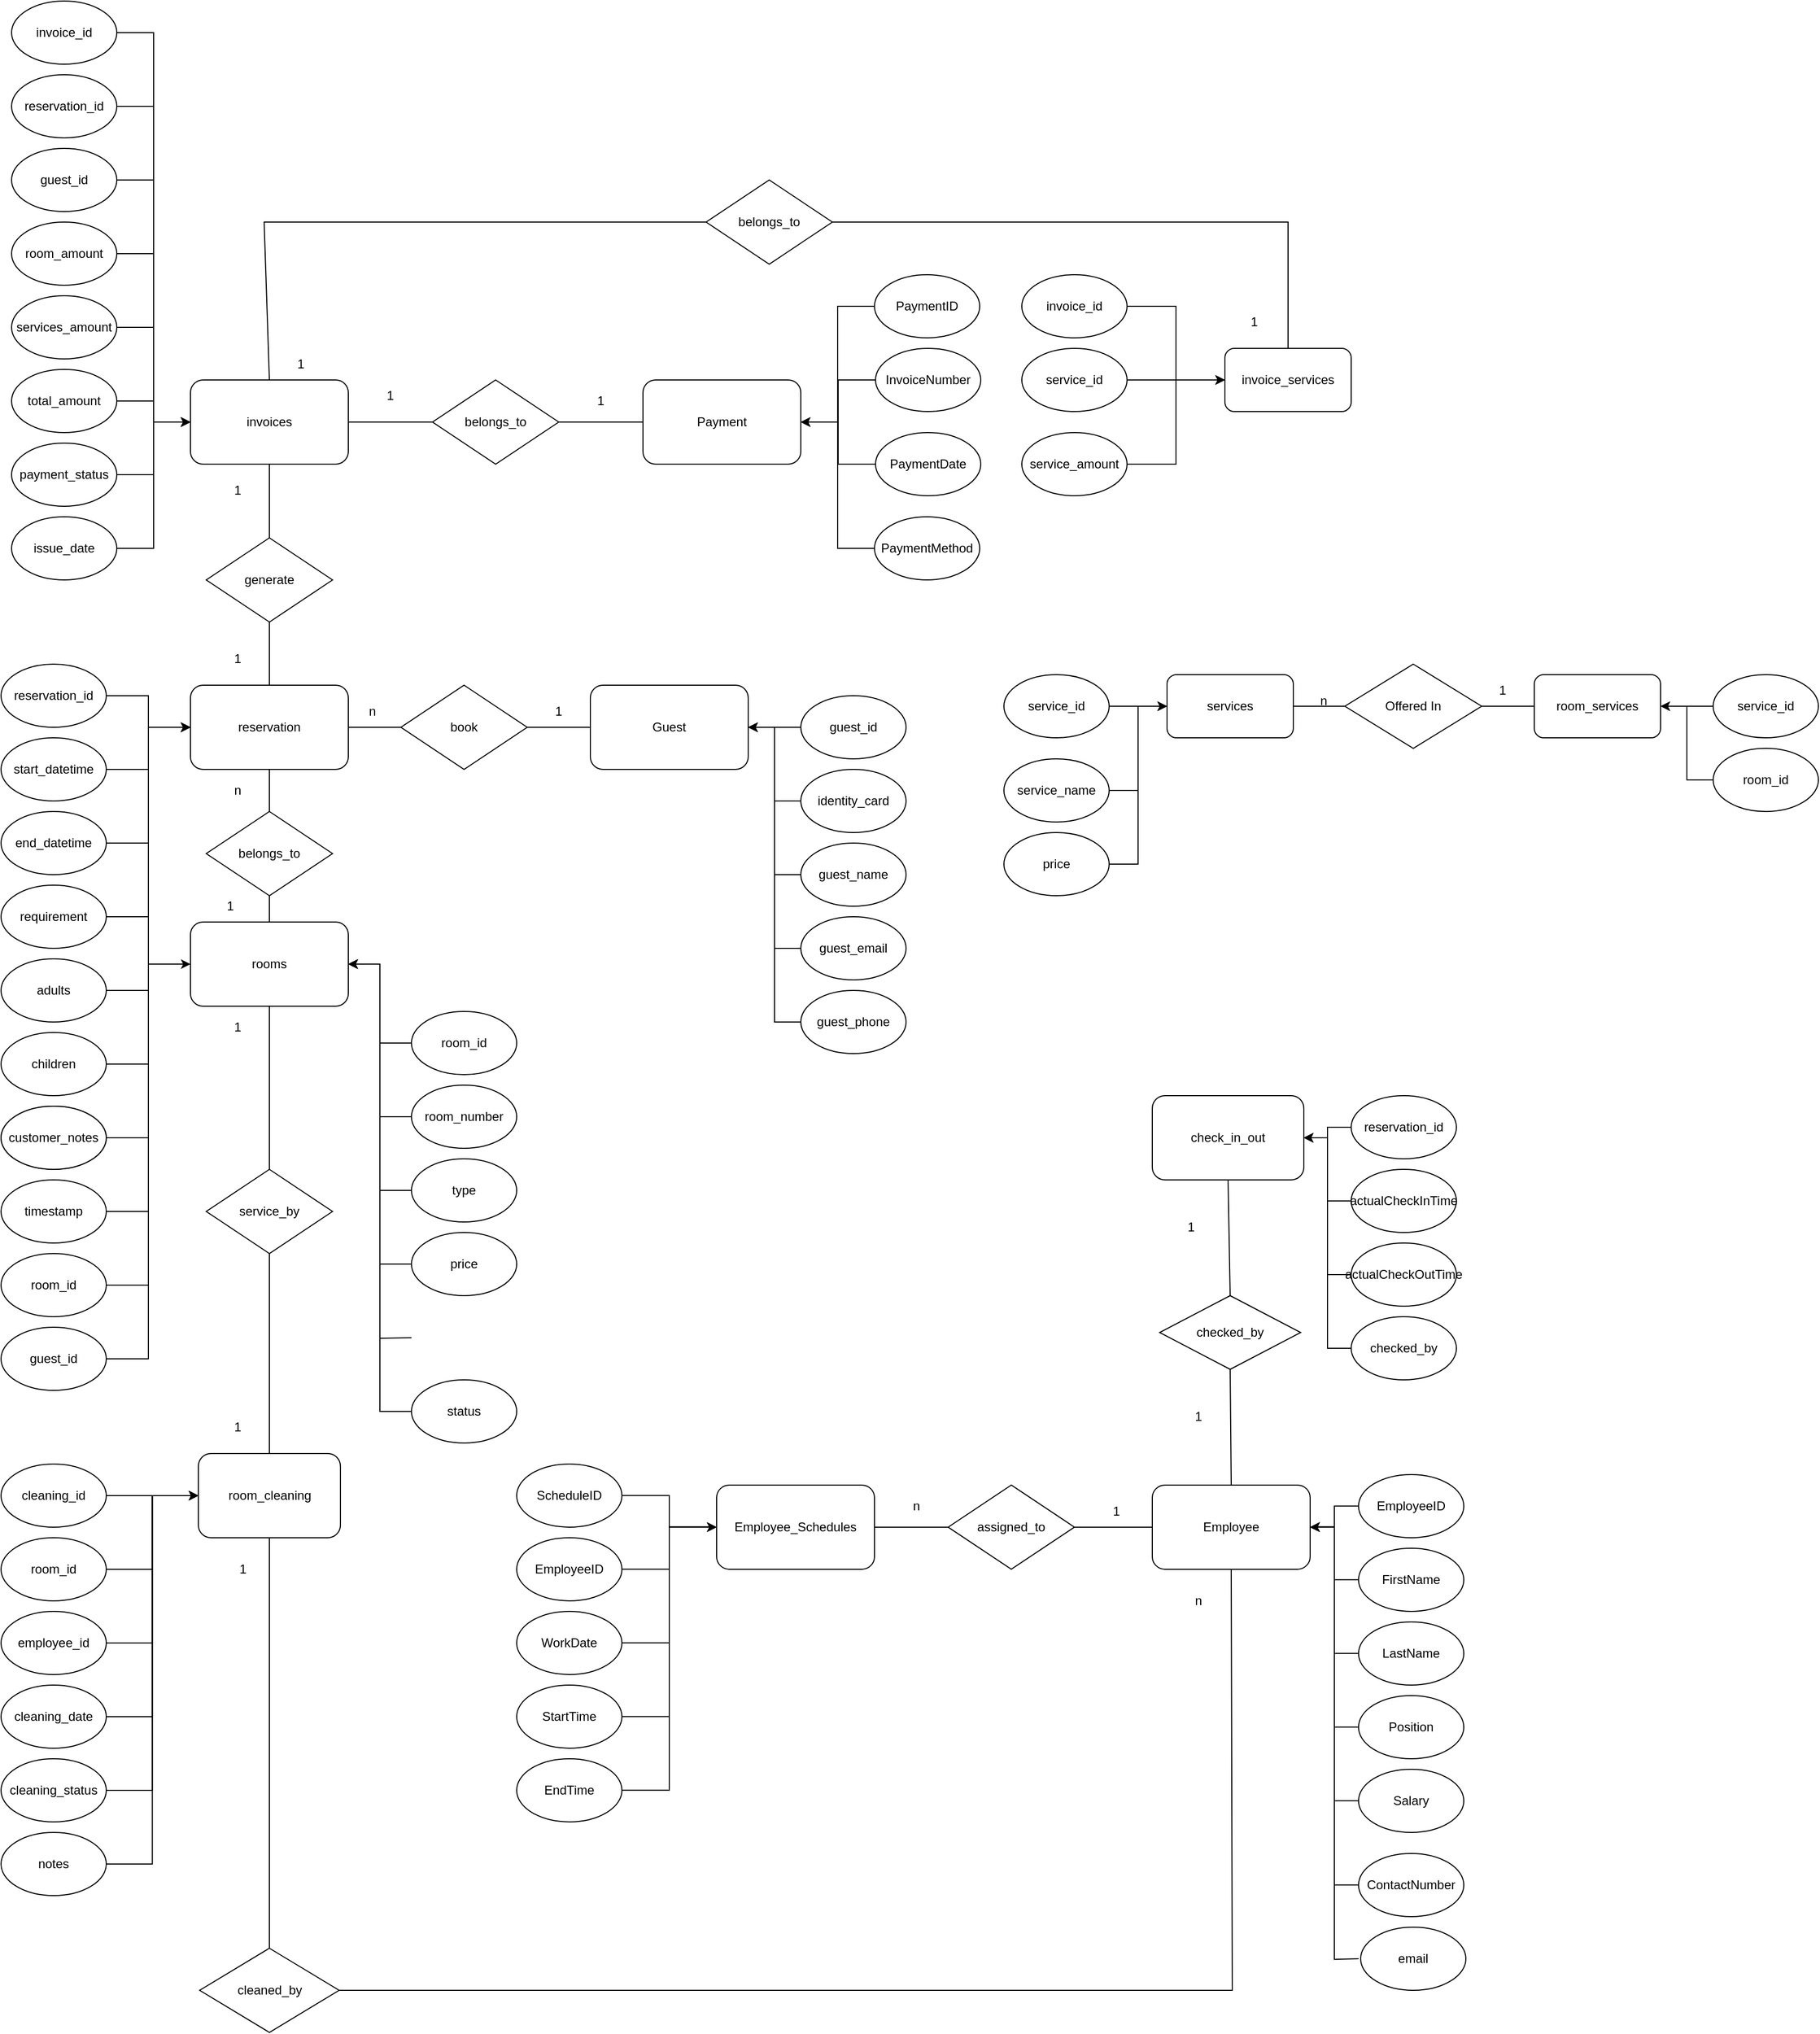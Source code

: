 <mxfile version="21.3.8" type="github">
  <diagram name="第 1 页" id="PDFTyF6WWpx5q8OWHohu">
    <mxGraphModel dx="1674" dy="1953" grid="1" gridSize="10" guides="1" tooltips="1" connect="1" arrows="1" fold="1" page="1" pageScale="1" pageWidth="827" pageHeight="1169" math="0" shadow="0">
      <root>
        <mxCell id="0" />
        <mxCell id="1" parent="0" />
        <mxCell id="RXHQ1XSv25AkQ3Qk1fcs-1" value="reservation" style="rounded=1;whiteSpace=wrap;html=1;" parent="1" vertex="1">
          <mxGeometry x="230" y="280" width="150" height="80" as="geometry" />
        </mxCell>
        <mxCell id="YuRVg5OCgSCOBWCLDBt9-1" style="edgeStyle=orthogonalEdgeStyle;rounded=0;orthogonalLoop=1;jettySize=auto;html=1;entryX=0;entryY=0.5;entryDx=0;entryDy=0;" parent="1" source="RXHQ1XSv25AkQ3Qk1fcs-2" target="RXHQ1XSv25AkQ3Qk1fcs-1" edge="1">
          <mxGeometry relative="1" as="geometry" />
        </mxCell>
        <mxCell id="RXHQ1XSv25AkQ3Qk1fcs-2" value="reservation_id" style="ellipse;whiteSpace=wrap;html=1;" parent="1" vertex="1">
          <mxGeometry x="50" y="260" width="100" height="60" as="geometry" />
        </mxCell>
        <mxCell id="YuRVg5OCgSCOBWCLDBt9-2" style="edgeStyle=orthogonalEdgeStyle;rounded=0;orthogonalLoop=1;jettySize=auto;html=1;entryX=0;entryY=0.5;entryDx=0;entryDy=0;" parent="1" source="RXHQ1XSv25AkQ3Qk1fcs-3" target="RXHQ1XSv25AkQ3Qk1fcs-1" edge="1">
          <mxGeometry relative="1" as="geometry" />
        </mxCell>
        <mxCell id="RXHQ1XSv25AkQ3Qk1fcs-3" value="start_datetime" style="ellipse;whiteSpace=wrap;html=1;" parent="1" vertex="1">
          <mxGeometry x="50" y="330" width="100" height="60" as="geometry" />
        </mxCell>
        <mxCell id="YuRVg5OCgSCOBWCLDBt9-3" style="edgeStyle=orthogonalEdgeStyle;rounded=0;orthogonalLoop=1;jettySize=auto;html=1;entryX=0;entryY=0.5;entryDx=0;entryDy=0;" parent="1" source="RXHQ1XSv25AkQ3Qk1fcs-4" target="RXHQ1XSv25AkQ3Qk1fcs-1" edge="1">
          <mxGeometry relative="1" as="geometry" />
        </mxCell>
        <mxCell id="RXHQ1XSv25AkQ3Qk1fcs-4" value="end_datetime" style="ellipse;whiteSpace=wrap;html=1;" parent="1" vertex="1">
          <mxGeometry x="50" y="400" width="100" height="60" as="geometry" />
        </mxCell>
        <mxCell id="YuRVg5OCgSCOBWCLDBt9-5" style="edgeStyle=orthogonalEdgeStyle;rounded=0;orthogonalLoop=1;jettySize=auto;html=1;entryX=0;entryY=0.5;entryDx=0;entryDy=0;" parent="1" source="RXHQ1XSv25AkQ3Qk1fcs-6" target="RXHQ1XSv25AkQ3Qk1fcs-1" edge="1">
          <mxGeometry relative="1" as="geometry" />
        </mxCell>
        <mxCell id="RXHQ1XSv25AkQ3Qk1fcs-6" value="requirement" style="ellipse;whiteSpace=wrap;html=1;" parent="1" vertex="1">
          <mxGeometry x="50" y="470" width="100" height="60" as="geometry" />
        </mxCell>
        <mxCell id="YuRVg5OCgSCOBWCLDBt9-6" style="edgeStyle=orthogonalEdgeStyle;rounded=0;orthogonalLoop=1;jettySize=auto;html=1;entryX=0;entryY=0.5;entryDx=0;entryDy=0;" parent="1" source="RXHQ1XSv25AkQ3Qk1fcs-7" target="RXHQ1XSv25AkQ3Qk1fcs-1" edge="1">
          <mxGeometry relative="1" as="geometry" />
        </mxCell>
        <mxCell id="RXHQ1XSv25AkQ3Qk1fcs-7" value="adults" style="ellipse;whiteSpace=wrap;html=1;" parent="1" vertex="1">
          <mxGeometry x="50" y="540" width="100" height="60" as="geometry" />
        </mxCell>
        <mxCell id="YuRVg5OCgSCOBWCLDBt9-7" style="edgeStyle=orthogonalEdgeStyle;rounded=0;orthogonalLoop=1;jettySize=auto;html=1;entryX=0;entryY=0.5;entryDx=0;entryDy=0;" parent="1" source="RXHQ1XSv25AkQ3Qk1fcs-8" target="RXHQ1XSv25AkQ3Qk1fcs-1" edge="1">
          <mxGeometry relative="1" as="geometry" />
        </mxCell>
        <mxCell id="RXHQ1XSv25AkQ3Qk1fcs-8" value="children" style="ellipse;whiteSpace=wrap;html=1;" parent="1" vertex="1">
          <mxGeometry x="50" y="610" width="100" height="60" as="geometry" />
        </mxCell>
        <mxCell id="RXHQ1XSv25AkQ3Qk1fcs-9" value="requests" style="ellipse;whiteSpace=wrap;html=1;" parent="1" vertex="1">
          <mxGeometry x="50" y="680" width="100" height="60" as="geometry" />
        </mxCell>
        <mxCell id="YuRVg5OCgSCOBWCLDBt9-8" style="edgeStyle=orthogonalEdgeStyle;rounded=0;orthogonalLoop=1;jettySize=auto;html=1;entryX=0;entryY=0.5;entryDx=0;entryDy=0;" parent="1" source="RXHQ1XSv25AkQ3Qk1fcs-10" target="RXHQ1XSv25AkQ3Qk1fcs-1" edge="1">
          <mxGeometry relative="1" as="geometry" />
        </mxCell>
        <mxCell id="RXHQ1XSv25AkQ3Qk1fcs-10" value="customer_notes" style="ellipse;whiteSpace=wrap;html=1;" parent="1" vertex="1">
          <mxGeometry x="50" y="680" width="100" height="60" as="geometry" />
        </mxCell>
        <mxCell id="YuRVg5OCgSCOBWCLDBt9-9" style="edgeStyle=orthogonalEdgeStyle;rounded=0;orthogonalLoop=1;jettySize=auto;html=1;entryX=0;entryY=0.5;entryDx=0;entryDy=0;" parent="1" source="RXHQ1XSv25AkQ3Qk1fcs-11" target="RXHQ1XSv25AkQ3Qk1fcs-1" edge="1">
          <mxGeometry relative="1" as="geometry" />
        </mxCell>
        <mxCell id="RXHQ1XSv25AkQ3Qk1fcs-11" value="timestamp" style="ellipse;whiteSpace=wrap;html=1;" parent="1" vertex="1">
          <mxGeometry x="50" y="750" width="100" height="60" as="geometry" />
        </mxCell>
        <mxCell id="YuRVg5OCgSCOBWCLDBt9-15" style="edgeStyle=orthogonalEdgeStyle;rounded=0;orthogonalLoop=1;jettySize=auto;html=1;entryX=1;entryY=0.5;entryDx=0;entryDy=0;" parent="1" source="RXHQ1XSv25AkQ3Qk1fcs-12" target="RXHQ1XSv25AkQ3Qk1fcs-35" edge="1">
          <mxGeometry relative="1" as="geometry" />
        </mxCell>
        <mxCell id="RXHQ1XSv25AkQ3Qk1fcs-12" value="identity_card" style="ellipse;whiteSpace=wrap;html=1;" parent="1" vertex="1">
          <mxGeometry x="810" y="360" width="100" height="60" as="geometry" />
        </mxCell>
        <mxCell id="RXHQ1XSv25AkQ3Qk1fcs-13" value="rooms" style="rounded=1;whiteSpace=wrap;html=1;" parent="1" vertex="1">
          <mxGeometry x="230" y="505" width="150" height="80" as="geometry" />
        </mxCell>
        <mxCell id="YuRVg5OCgSCOBWCLDBt9-25" style="edgeStyle=orthogonalEdgeStyle;rounded=0;orthogonalLoop=1;jettySize=auto;html=1;entryX=1;entryY=0.5;entryDx=0;entryDy=0;" parent="1" source="RXHQ1XSv25AkQ3Qk1fcs-15" target="RXHQ1XSv25AkQ3Qk1fcs-13" edge="1">
          <mxGeometry relative="1" as="geometry" />
        </mxCell>
        <mxCell id="RXHQ1XSv25AkQ3Qk1fcs-15" value="room_id" style="ellipse;whiteSpace=wrap;html=1;" parent="1" vertex="1">
          <mxGeometry x="440" y="590" width="100" height="60" as="geometry" />
        </mxCell>
        <mxCell id="YuRVg5OCgSCOBWCLDBt9-26" style="edgeStyle=orthogonalEdgeStyle;rounded=0;orthogonalLoop=1;jettySize=auto;html=1;entryX=1;entryY=0.5;entryDx=0;entryDy=0;" parent="1" source="RXHQ1XSv25AkQ3Qk1fcs-16" target="RXHQ1XSv25AkQ3Qk1fcs-13" edge="1">
          <mxGeometry relative="1" as="geometry" />
        </mxCell>
        <mxCell id="RXHQ1XSv25AkQ3Qk1fcs-16" value="room_number" style="ellipse;whiteSpace=wrap;html=1;" parent="1" vertex="1">
          <mxGeometry x="440" y="660" width="100" height="60" as="geometry" />
        </mxCell>
        <mxCell id="YuRVg5OCgSCOBWCLDBt9-27" style="edgeStyle=orthogonalEdgeStyle;rounded=0;orthogonalLoop=1;jettySize=auto;html=1;entryX=1;entryY=0.5;entryDx=0;entryDy=0;" parent="1" source="RXHQ1XSv25AkQ3Qk1fcs-17" target="RXHQ1XSv25AkQ3Qk1fcs-13" edge="1">
          <mxGeometry relative="1" as="geometry" />
        </mxCell>
        <mxCell id="RXHQ1XSv25AkQ3Qk1fcs-17" value="type" style="ellipse;whiteSpace=wrap;html=1;" parent="1" vertex="1">
          <mxGeometry x="440" y="730" width="100" height="60" as="geometry" />
        </mxCell>
        <mxCell id="YuRVg5OCgSCOBWCLDBt9-28" style="edgeStyle=orthogonalEdgeStyle;rounded=0;orthogonalLoop=1;jettySize=auto;html=1;entryX=1;entryY=0.5;entryDx=0;entryDy=0;" parent="1" source="RXHQ1XSv25AkQ3Qk1fcs-18" target="RXHQ1XSv25AkQ3Qk1fcs-13" edge="1">
          <mxGeometry relative="1" as="geometry" />
        </mxCell>
        <mxCell id="RXHQ1XSv25AkQ3Qk1fcs-18" value="price" style="ellipse;whiteSpace=wrap;html=1;" parent="1" vertex="1">
          <mxGeometry x="440" y="800" width="100" height="60" as="geometry" />
        </mxCell>
        <mxCell id="YuRVg5OCgSCOBWCLDBt9-29" style="edgeStyle=orthogonalEdgeStyle;rounded=0;orthogonalLoop=1;jettySize=auto;html=1;entryX=1;entryY=0.5;entryDx=0;entryDy=0;" parent="1" target="RXHQ1XSv25AkQ3Qk1fcs-13" edge="1">
          <mxGeometry relative="1" as="geometry">
            <mxPoint x="440" y="900.0" as="sourcePoint" />
          </mxGeometry>
        </mxCell>
        <mxCell id="YuRVg5OCgSCOBWCLDBt9-21" style="edgeStyle=orthogonalEdgeStyle;rounded=0;orthogonalLoop=1;jettySize=auto;html=1;entryX=1;entryY=0.5;entryDx=0;entryDy=0;" parent="1" source="RXHQ1XSv25AkQ3Qk1fcs-21" target="RXHQ1XSv25AkQ3Qk1fcs-35" edge="1">
          <mxGeometry relative="1" as="geometry" />
        </mxCell>
        <mxCell id="RXHQ1XSv25AkQ3Qk1fcs-21" value="guest_email" style="ellipse;whiteSpace=wrap;html=1;" parent="1" vertex="1">
          <mxGeometry x="810" y="500" width="100" height="60" as="geometry" />
        </mxCell>
        <mxCell id="YuRVg5OCgSCOBWCLDBt9-22" style="edgeStyle=orthogonalEdgeStyle;rounded=0;orthogonalLoop=1;jettySize=auto;html=1;entryX=1;entryY=0.5;entryDx=0;entryDy=0;" parent="1" source="RXHQ1XSv25AkQ3Qk1fcs-23" target="RXHQ1XSv25AkQ3Qk1fcs-35" edge="1">
          <mxGeometry relative="1" as="geometry" />
        </mxCell>
        <mxCell id="RXHQ1XSv25AkQ3Qk1fcs-23" value="guest_phone" style="ellipse;whiteSpace=wrap;html=1;" parent="1" vertex="1">
          <mxGeometry x="810" y="570" width="100" height="60" as="geometry" />
        </mxCell>
        <mxCell id="RXHQ1XSv25AkQ3Qk1fcs-24" value="invoices" style="rounded=1;whiteSpace=wrap;html=1;" parent="1" vertex="1">
          <mxGeometry x="230" y="-10" width="150" height="80" as="geometry" />
        </mxCell>
        <mxCell id="wKvJtehbNYMBdX50lIKt-2" style="edgeStyle=orthogonalEdgeStyle;rounded=0;orthogonalLoop=1;jettySize=auto;html=1;entryX=0;entryY=0.5;entryDx=0;entryDy=0;" parent="1" source="RXHQ1XSv25AkQ3Qk1fcs-25" target="RXHQ1XSv25AkQ3Qk1fcs-24" edge="1">
          <mxGeometry relative="1" as="geometry" />
        </mxCell>
        <mxCell id="RXHQ1XSv25AkQ3Qk1fcs-25" value="invoice_id" style="ellipse;whiteSpace=wrap;html=1;" parent="1" vertex="1">
          <mxGeometry x="60" y="-370" width="100" height="60" as="geometry" />
        </mxCell>
        <mxCell id="wKvJtehbNYMBdX50lIKt-3" style="edgeStyle=orthogonalEdgeStyle;rounded=0;orthogonalLoop=1;jettySize=auto;html=1;entryX=0;entryY=0.5;entryDx=0;entryDy=0;" parent="1" source="RXHQ1XSv25AkQ3Qk1fcs-26" target="RXHQ1XSv25AkQ3Qk1fcs-24" edge="1">
          <mxGeometry relative="1" as="geometry" />
        </mxCell>
        <mxCell id="RXHQ1XSv25AkQ3Qk1fcs-26" value="reservation_id" style="ellipse;whiteSpace=wrap;html=1;" parent="1" vertex="1">
          <mxGeometry x="60" y="-300" width="100" height="60" as="geometry" />
        </mxCell>
        <mxCell id="wKvJtehbNYMBdX50lIKt-4" style="edgeStyle=orthogonalEdgeStyle;rounded=0;orthogonalLoop=1;jettySize=auto;html=1;entryX=0;entryY=0.5;entryDx=0;entryDy=0;" parent="1" source="RXHQ1XSv25AkQ3Qk1fcs-27" target="RXHQ1XSv25AkQ3Qk1fcs-24" edge="1">
          <mxGeometry relative="1" as="geometry" />
        </mxCell>
        <mxCell id="RXHQ1XSv25AkQ3Qk1fcs-27" value="guest_id" style="ellipse;whiteSpace=wrap;html=1;" parent="1" vertex="1">
          <mxGeometry x="60" y="-230" width="100" height="60" as="geometry" />
        </mxCell>
        <mxCell id="wKvJtehbNYMBdX50lIKt-5" style="edgeStyle=orthogonalEdgeStyle;rounded=0;orthogonalLoop=1;jettySize=auto;html=1;entryX=0;entryY=0.5;entryDx=0;entryDy=0;" parent="1" source="RXHQ1XSv25AkQ3Qk1fcs-28" target="RXHQ1XSv25AkQ3Qk1fcs-24" edge="1">
          <mxGeometry relative="1" as="geometry" />
        </mxCell>
        <mxCell id="RXHQ1XSv25AkQ3Qk1fcs-28" value="total_amount" style="ellipse;whiteSpace=wrap;html=1;" parent="1" vertex="1">
          <mxGeometry x="60" y="-20" width="100" height="60" as="geometry" />
        </mxCell>
        <mxCell id="wKvJtehbNYMBdX50lIKt-6" style="edgeStyle=orthogonalEdgeStyle;rounded=0;orthogonalLoop=1;jettySize=auto;html=1;entryX=0;entryY=0.5;entryDx=0;entryDy=0;" parent="1" source="RXHQ1XSv25AkQ3Qk1fcs-29" target="RXHQ1XSv25AkQ3Qk1fcs-24" edge="1">
          <mxGeometry relative="1" as="geometry" />
        </mxCell>
        <mxCell id="RXHQ1XSv25AkQ3Qk1fcs-29" value="payment_status" style="ellipse;whiteSpace=wrap;html=1;" parent="1" vertex="1">
          <mxGeometry x="60" y="50" width="100" height="60" as="geometry" />
        </mxCell>
        <mxCell id="wKvJtehbNYMBdX50lIKt-7" style="edgeStyle=orthogonalEdgeStyle;rounded=0;orthogonalLoop=1;jettySize=auto;html=1;entryX=0;entryY=0.5;entryDx=0;entryDy=0;" parent="1" source="RXHQ1XSv25AkQ3Qk1fcs-30" target="RXHQ1XSv25AkQ3Qk1fcs-24" edge="1">
          <mxGeometry relative="1" as="geometry" />
        </mxCell>
        <mxCell id="RXHQ1XSv25AkQ3Qk1fcs-30" value="issue_date" style="ellipse;whiteSpace=wrap;html=1;" parent="1" vertex="1">
          <mxGeometry x="60" y="120" width="100" height="60" as="geometry" />
        </mxCell>
        <mxCell id="RXHQ1XSv25AkQ3Qk1fcs-31" value="Employee_Schedules" style="rounded=1;whiteSpace=wrap;html=1;" parent="1" vertex="1">
          <mxGeometry x="730" y="1039.94" width="150" height="80" as="geometry" />
        </mxCell>
        <mxCell id="RXHQ1XSv25AkQ3Qk1fcs-33" value="Employee" style="rounded=1;whiteSpace=wrap;html=1;" parent="1" vertex="1">
          <mxGeometry x="1144" y="1039.94" width="150" height="80" as="geometry" />
        </mxCell>
        <mxCell id="RXHQ1XSv25AkQ3Qk1fcs-34" value="Payment" style="rounded=1;whiteSpace=wrap;html=1;" parent="1" vertex="1">
          <mxGeometry x="660" y="-10" width="150" height="80" as="geometry" />
        </mxCell>
        <mxCell id="RXHQ1XSv25AkQ3Qk1fcs-35" value="Guest" style="rounded=1;whiteSpace=wrap;html=1;" parent="1" vertex="1">
          <mxGeometry x="610" y="280" width="150" height="80" as="geometry" />
        </mxCell>
        <mxCell id="wKvJtehbNYMBdX50lIKt-18" style="edgeStyle=orthogonalEdgeStyle;rounded=0;orthogonalLoop=1;jettySize=auto;html=1;" parent="1" source="RXHQ1XSv25AkQ3Qk1fcs-36" target="RXHQ1XSv25AkQ3Qk1fcs-31" edge="1">
          <mxGeometry relative="1" as="geometry" />
        </mxCell>
        <mxCell id="RXHQ1XSv25AkQ3Qk1fcs-36" value="ScheduleID" style="ellipse;whiteSpace=wrap;html=1;" parent="1" vertex="1">
          <mxGeometry x="540" y="1019.94" width="100" height="60" as="geometry" />
        </mxCell>
        <mxCell id="wKvJtehbNYMBdX50lIKt-19" style="edgeStyle=orthogonalEdgeStyle;rounded=0;orthogonalLoop=1;jettySize=auto;html=1;entryX=0;entryY=0.5;entryDx=0;entryDy=0;" parent="1" source="RXHQ1XSv25AkQ3Qk1fcs-37" target="RXHQ1XSv25AkQ3Qk1fcs-31" edge="1">
          <mxGeometry relative="1" as="geometry" />
        </mxCell>
        <mxCell id="RXHQ1XSv25AkQ3Qk1fcs-37" value="EmployeeID " style="ellipse;whiteSpace=wrap;html=1;" parent="1" vertex="1">
          <mxGeometry x="540" y="1089.94" width="100" height="60" as="geometry" />
        </mxCell>
        <mxCell id="wKvJtehbNYMBdX50lIKt-20" style="edgeStyle=orthogonalEdgeStyle;rounded=0;orthogonalLoop=1;jettySize=auto;html=1;entryX=0;entryY=0.5;entryDx=0;entryDy=0;" parent="1" source="RXHQ1XSv25AkQ3Qk1fcs-38" target="RXHQ1XSv25AkQ3Qk1fcs-31" edge="1">
          <mxGeometry relative="1" as="geometry">
            <mxPoint x="710" y="1039.94" as="targetPoint" />
          </mxGeometry>
        </mxCell>
        <mxCell id="RXHQ1XSv25AkQ3Qk1fcs-38" value="WorkDate" style="ellipse;whiteSpace=wrap;html=1;" parent="1" vertex="1">
          <mxGeometry x="540" y="1159.94" width="100" height="60" as="geometry" />
        </mxCell>
        <mxCell id="wKvJtehbNYMBdX50lIKt-21" style="edgeStyle=orthogonalEdgeStyle;rounded=0;orthogonalLoop=1;jettySize=auto;html=1;entryX=0;entryY=0.5;entryDx=0;entryDy=0;" parent="1" source="RXHQ1XSv25AkQ3Qk1fcs-39" target="RXHQ1XSv25AkQ3Qk1fcs-31" edge="1">
          <mxGeometry relative="1" as="geometry" />
        </mxCell>
        <mxCell id="RXHQ1XSv25AkQ3Qk1fcs-39" value="StartTime" style="ellipse;whiteSpace=wrap;html=1;" parent="1" vertex="1">
          <mxGeometry x="540" y="1229.94" width="100" height="60" as="geometry" />
        </mxCell>
        <mxCell id="wKvJtehbNYMBdX50lIKt-23" style="edgeStyle=orthogonalEdgeStyle;rounded=0;orthogonalLoop=1;jettySize=auto;html=1;entryX=0;entryY=0.5;entryDx=0;entryDy=0;" parent="1" source="RXHQ1XSv25AkQ3Qk1fcs-40" target="RXHQ1XSv25AkQ3Qk1fcs-31" edge="1">
          <mxGeometry relative="1" as="geometry" />
        </mxCell>
        <mxCell id="RXHQ1XSv25AkQ3Qk1fcs-40" value="EndTime" style="ellipse;whiteSpace=wrap;html=1;" parent="1" vertex="1">
          <mxGeometry x="540" y="1299.94" width="100" height="60" as="geometry" />
        </mxCell>
        <mxCell id="wKvJtehbNYMBdX50lIKt-24" style="edgeStyle=orthogonalEdgeStyle;rounded=0;orthogonalLoop=1;jettySize=auto;html=1;entryX=1;entryY=0.5;entryDx=0;entryDy=0;" parent="1" source="RXHQ1XSv25AkQ3Qk1fcs-41" target="RXHQ1XSv25AkQ3Qk1fcs-33" edge="1">
          <mxGeometry relative="1" as="geometry" />
        </mxCell>
        <mxCell id="RXHQ1XSv25AkQ3Qk1fcs-41" value="EmployeeID " style="ellipse;whiteSpace=wrap;html=1;" parent="1" vertex="1">
          <mxGeometry x="1340" y="1029.94" width="100" height="60" as="geometry" />
        </mxCell>
        <mxCell id="wKvJtehbNYMBdX50lIKt-25" style="edgeStyle=orthogonalEdgeStyle;rounded=0;orthogonalLoop=1;jettySize=auto;html=1;entryX=1;entryY=0.5;entryDx=0;entryDy=0;" parent="1" source="RXHQ1XSv25AkQ3Qk1fcs-42" target="RXHQ1XSv25AkQ3Qk1fcs-33" edge="1">
          <mxGeometry relative="1" as="geometry" />
        </mxCell>
        <mxCell id="RXHQ1XSv25AkQ3Qk1fcs-42" value="FirstName" style="ellipse;whiteSpace=wrap;html=1;" parent="1" vertex="1">
          <mxGeometry x="1340" y="1099.94" width="100" height="60" as="geometry" />
        </mxCell>
        <mxCell id="wKvJtehbNYMBdX50lIKt-27" style="edgeStyle=orthogonalEdgeStyle;rounded=0;orthogonalLoop=1;jettySize=auto;html=1;entryX=1;entryY=0.5;entryDx=0;entryDy=0;" parent="1" source="RXHQ1XSv25AkQ3Qk1fcs-43" target="RXHQ1XSv25AkQ3Qk1fcs-33" edge="1">
          <mxGeometry relative="1" as="geometry" />
        </mxCell>
        <mxCell id="RXHQ1XSv25AkQ3Qk1fcs-43" value="Position" style="ellipse;whiteSpace=wrap;html=1;" parent="1" vertex="1">
          <mxGeometry x="1340" y="1239.94" width="100" height="60" as="geometry" />
        </mxCell>
        <mxCell id="wKvJtehbNYMBdX50lIKt-26" style="edgeStyle=orthogonalEdgeStyle;rounded=0;orthogonalLoop=1;jettySize=auto;html=1;entryX=1;entryY=0.5;entryDx=0;entryDy=0;" parent="1" source="RXHQ1XSv25AkQ3Qk1fcs-44" target="RXHQ1XSv25AkQ3Qk1fcs-33" edge="1">
          <mxGeometry relative="1" as="geometry" />
        </mxCell>
        <mxCell id="RXHQ1XSv25AkQ3Qk1fcs-44" value="LastName " style="ellipse;whiteSpace=wrap;html=1;" parent="1" vertex="1">
          <mxGeometry x="1340" y="1169.94" width="100" height="60" as="geometry" />
        </mxCell>
        <mxCell id="wKvJtehbNYMBdX50lIKt-28" style="edgeStyle=orthogonalEdgeStyle;rounded=0;orthogonalLoop=1;jettySize=auto;html=1;entryX=1;entryY=0.5;entryDx=0;entryDy=0;" parent="1" source="RXHQ1XSv25AkQ3Qk1fcs-46" target="RXHQ1XSv25AkQ3Qk1fcs-33" edge="1">
          <mxGeometry relative="1" as="geometry" />
        </mxCell>
        <mxCell id="RXHQ1XSv25AkQ3Qk1fcs-46" value="Salary" style="ellipse;whiteSpace=wrap;html=1;" parent="1" vertex="1">
          <mxGeometry x="1340" y="1309.94" width="100" height="60" as="geometry" />
        </mxCell>
        <mxCell id="wKvJtehbNYMBdX50lIKt-29" style="edgeStyle=orthogonalEdgeStyle;rounded=0;orthogonalLoop=1;jettySize=auto;html=1;entryX=1;entryY=0.5;entryDx=0;entryDy=0;" parent="1" source="RXHQ1XSv25AkQ3Qk1fcs-47" target="RXHQ1XSv25AkQ3Qk1fcs-33" edge="1">
          <mxGeometry relative="1" as="geometry" />
        </mxCell>
        <mxCell id="RXHQ1XSv25AkQ3Qk1fcs-47" value="ContactNumber" style="ellipse;whiteSpace=wrap;html=1;" parent="1" vertex="1">
          <mxGeometry x="1340" y="1389.94" width="100" height="60" as="geometry" />
        </mxCell>
        <mxCell id="wKvJtehbNYMBdX50lIKt-30" style="edgeStyle=orthogonalEdgeStyle;rounded=0;orthogonalLoop=1;jettySize=auto;html=1;entryX=1;entryY=0.5;entryDx=0;entryDy=0;" parent="1" target="RXHQ1XSv25AkQ3Qk1fcs-33" edge="1">
          <mxGeometry relative="1" as="geometry">
            <mxPoint x="1340.0" y="1490.051" as="sourcePoint" />
          </mxGeometry>
        </mxCell>
        <mxCell id="RXHQ1XSv25AkQ3Qk1fcs-48" value="email" style="ellipse;whiteSpace=wrap;html=1;" parent="1" vertex="1">
          <mxGeometry x="1342" y="1460" width="100" height="60" as="geometry" />
        </mxCell>
        <mxCell id="wKvJtehbNYMBdX50lIKt-8" style="edgeStyle=orthogonalEdgeStyle;rounded=0;orthogonalLoop=1;jettySize=auto;html=1;entryX=1;entryY=0.5;entryDx=0;entryDy=0;" parent="1" source="RXHQ1XSv25AkQ3Qk1fcs-49" target="RXHQ1XSv25AkQ3Qk1fcs-34" edge="1">
          <mxGeometry relative="1" as="geometry" />
        </mxCell>
        <mxCell id="RXHQ1XSv25AkQ3Qk1fcs-49" value="PaymentID" style="ellipse;whiteSpace=wrap;html=1;" parent="1" vertex="1">
          <mxGeometry x="880" y="-110" width="100" height="60" as="geometry" />
        </mxCell>
        <mxCell id="wKvJtehbNYMBdX50lIKt-9" style="edgeStyle=orthogonalEdgeStyle;rounded=0;orthogonalLoop=1;jettySize=auto;html=1;entryX=1;entryY=0.5;entryDx=0;entryDy=0;" parent="1" source="RXHQ1XSv25AkQ3Qk1fcs-50" target="RXHQ1XSv25AkQ3Qk1fcs-34" edge="1">
          <mxGeometry relative="1" as="geometry" />
        </mxCell>
        <mxCell id="RXHQ1XSv25AkQ3Qk1fcs-50" value="InvoiceNumber " style="ellipse;whiteSpace=wrap;html=1;" parent="1" vertex="1">
          <mxGeometry x="881" y="-40" width="100" height="60" as="geometry" />
        </mxCell>
        <mxCell id="wKvJtehbNYMBdX50lIKt-10" style="edgeStyle=orthogonalEdgeStyle;rounded=0;orthogonalLoop=1;jettySize=auto;html=1;entryX=1;entryY=0.5;entryDx=0;entryDy=0;" parent="1" source="RXHQ1XSv25AkQ3Qk1fcs-51" target="RXHQ1XSv25AkQ3Qk1fcs-34" edge="1">
          <mxGeometry relative="1" as="geometry" />
        </mxCell>
        <mxCell id="RXHQ1XSv25AkQ3Qk1fcs-51" value="PaymentDate " style="ellipse;whiteSpace=wrap;html=1;" parent="1" vertex="1">
          <mxGeometry x="881" y="40" width="100" height="60" as="geometry" />
        </mxCell>
        <mxCell id="wKvJtehbNYMBdX50lIKt-11" style="edgeStyle=orthogonalEdgeStyle;rounded=0;orthogonalLoop=1;jettySize=auto;html=1;entryX=1;entryY=0.5;entryDx=0;entryDy=0;" parent="1" source="RXHQ1XSv25AkQ3Qk1fcs-52" target="RXHQ1XSv25AkQ3Qk1fcs-34" edge="1">
          <mxGeometry relative="1" as="geometry" />
        </mxCell>
        <mxCell id="RXHQ1XSv25AkQ3Qk1fcs-52" value="PaymentMethod" style="ellipse;whiteSpace=wrap;html=1;" parent="1" vertex="1">
          <mxGeometry x="880" y="120" width="100" height="60" as="geometry" />
        </mxCell>
        <mxCell id="YuRVg5OCgSCOBWCLDBt9-11" value="book" style="rhombus;whiteSpace=wrap;html=1;" parent="1" vertex="1">
          <mxGeometry x="430" y="280" width="120" height="80" as="geometry" />
        </mxCell>
        <mxCell id="YuRVg5OCgSCOBWCLDBt9-13" value="" style="endArrow=none;html=1;rounded=0;exitX=1;exitY=0.5;exitDx=0;exitDy=0;" parent="1" source="RXHQ1XSv25AkQ3Qk1fcs-1" edge="1">
          <mxGeometry width="50" height="50" relative="1" as="geometry">
            <mxPoint x="320" y="300" as="sourcePoint" />
            <mxPoint x="430" y="320" as="targetPoint" />
          </mxGeometry>
        </mxCell>
        <mxCell id="YuRVg5OCgSCOBWCLDBt9-14" value="" style="endArrow=none;html=1;rounded=0;exitX=1;exitY=0.5;exitDx=0;exitDy=0;entryX=0;entryY=0.5;entryDx=0;entryDy=0;" parent="1" source="YuRVg5OCgSCOBWCLDBt9-11" target="RXHQ1XSv25AkQ3Qk1fcs-35" edge="1">
          <mxGeometry width="50" height="50" relative="1" as="geometry">
            <mxPoint x="390" y="330" as="sourcePoint" />
            <mxPoint x="440" y="330" as="targetPoint" />
          </mxGeometry>
        </mxCell>
        <mxCell id="YuRVg5OCgSCOBWCLDBt9-19" style="edgeStyle=orthogonalEdgeStyle;rounded=0;orthogonalLoop=1;jettySize=auto;html=1;entryX=1;entryY=0.5;entryDx=0;entryDy=0;" parent="1" source="YuRVg5OCgSCOBWCLDBt9-16" target="RXHQ1XSv25AkQ3Qk1fcs-35" edge="1">
          <mxGeometry relative="1" as="geometry">
            <mxPoint x="800" y="325" as="targetPoint" />
          </mxGeometry>
        </mxCell>
        <mxCell id="YuRVg5OCgSCOBWCLDBt9-16" value="guest_id" style="ellipse;whiteSpace=wrap;html=1;" parent="1" vertex="1">
          <mxGeometry x="810" y="290" width="100" height="60" as="geometry" />
        </mxCell>
        <mxCell id="YuRVg5OCgSCOBWCLDBt9-20" style="edgeStyle=orthogonalEdgeStyle;rounded=0;orthogonalLoop=1;jettySize=auto;html=1;entryX=1;entryY=0.5;entryDx=0;entryDy=0;" parent="1" source="YuRVg5OCgSCOBWCLDBt9-17" target="RXHQ1XSv25AkQ3Qk1fcs-35" edge="1">
          <mxGeometry relative="1" as="geometry" />
        </mxCell>
        <mxCell id="YuRVg5OCgSCOBWCLDBt9-17" value="guest_name" style="ellipse;whiteSpace=wrap;html=1;" parent="1" vertex="1">
          <mxGeometry x="810" y="430" width="100" height="60" as="geometry" />
        </mxCell>
        <mxCell id="YuRVg5OCgSCOBWCLDBt9-24" style="edgeStyle=orthogonalEdgeStyle;rounded=0;orthogonalLoop=1;jettySize=auto;html=1;entryX=0;entryY=0.5;entryDx=0;entryDy=0;" parent="1" source="YuRVg5OCgSCOBWCLDBt9-23" target="RXHQ1XSv25AkQ3Qk1fcs-1" edge="1">
          <mxGeometry relative="1" as="geometry" />
        </mxCell>
        <mxCell id="YuRVg5OCgSCOBWCLDBt9-23" value="room_id" style="ellipse;whiteSpace=wrap;html=1;" parent="1" vertex="1">
          <mxGeometry x="50" y="820" width="100" height="60" as="geometry" />
        </mxCell>
        <mxCell id="YuRVg5OCgSCOBWCLDBt9-30" value="belongs_to" style="rhombus;whiteSpace=wrap;html=1;" parent="1" vertex="1">
          <mxGeometry x="245" y="400" width="120" height="80" as="geometry" />
        </mxCell>
        <mxCell id="YuRVg5OCgSCOBWCLDBt9-31" value="" style="endArrow=none;html=1;rounded=0;exitX=0.5;exitY=1;exitDx=0;exitDy=0;entryX=0.5;entryY=0;entryDx=0;entryDy=0;" parent="1" source="RXHQ1XSv25AkQ3Qk1fcs-1" target="YuRVg5OCgSCOBWCLDBt9-30" edge="1">
          <mxGeometry width="50" height="50" relative="1" as="geometry">
            <mxPoint x="390" y="330" as="sourcePoint" />
            <mxPoint x="440" y="330" as="targetPoint" />
          </mxGeometry>
        </mxCell>
        <mxCell id="YuRVg5OCgSCOBWCLDBt9-32" value="" style="endArrow=none;html=1;rounded=0;exitX=0.5;exitY=1;exitDx=0;exitDy=0;entryX=0.5;entryY=0;entryDx=0;entryDy=0;" parent="1" source="YuRVg5OCgSCOBWCLDBt9-30" target="RXHQ1XSv25AkQ3Qk1fcs-13" edge="1">
          <mxGeometry width="50" height="50" relative="1" as="geometry">
            <mxPoint x="315" y="370" as="sourcePoint" />
            <mxPoint x="315" y="410" as="targetPoint" />
          </mxGeometry>
        </mxCell>
        <mxCell id="wKvJtehbNYMBdX50lIKt-12" value="" style="endArrow=none;html=1;rounded=0;exitX=1;exitY=0.5;exitDx=0;exitDy=0;" parent="1" source="RXHQ1XSv25AkQ3Qk1fcs-24" edge="1">
          <mxGeometry width="50" height="50" relative="1" as="geometry">
            <mxPoint x="390" y="330" as="sourcePoint" />
            <mxPoint x="460" y="30" as="targetPoint" />
          </mxGeometry>
        </mxCell>
        <mxCell id="wKvJtehbNYMBdX50lIKt-13" value="belongs_to" style="rhombus;whiteSpace=wrap;html=1;" parent="1" vertex="1">
          <mxGeometry x="460" y="-10" width="120" height="80" as="geometry" />
        </mxCell>
        <mxCell id="wKvJtehbNYMBdX50lIKt-14" value="" style="endArrow=none;html=1;rounded=0;exitX=0;exitY=0.5;exitDx=0;exitDy=0;entryX=1;entryY=0.5;entryDx=0;entryDy=0;" parent="1" source="RXHQ1XSv25AkQ3Qk1fcs-34" target="wKvJtehbNYMBdX50lIKt-13" edge="1">
          <mxGeometry width="50" height="50" relative="1" as="geometry">
            <mxPoint x="390" y="40" as="sourcePoint" />
            <mxPoint x="470" y="40" as="targetPoint" />
          </mxGeometry>
        </mxCell>
        <mxCell id="wKvJtehbNYMBdX50lIKt-15" value="generate" style="rhombus;whiteSpace=wrap;html=1;" parent="1" vertex="1">
          <mxGeometry x="245" y="140" width="120" height="80" as="geometry" />
        </mxCell>
        <mxCell id="wKvJtehbNYMBdX50lIKt-16" value="" style="endArrow=none;html=1;rounded=0;exitX=0.5;exitY=1;exitDx=0;exitDy=0;entryX=0.5;entryY=0;entryDx=0;entryDy=0;" parent="1" source="wKvJtehbNYMBdX50lIKt-15" target="RXHQ1XSv25AkQ3Qk1fcs-1" edge="1">
          <mxGeometry width="50" height="50" relative="1" as="geometry">
            <mxPoint x="390" y="40" as="sourcePoint" />
            <mxPoint x="470" y="40" as="targetPoint" />
          </mxGeometry>
        </mxCell>
        <mxCell id="wKvJtehbNYMBdX50lIKt-17" value="" style="endArrow=none;html=1;rounded=0;exitX=0.5;exitY=0;exitDx=0;exitDy=0;entryX=0.5;entryY=1;entryDx=0;entryDy=0;" parent="1" source="wKvJtehbNYMBdX50lIKt-15" target="RXHQ1XSv25AkQ3Qk1fcs-24" edge="1">
          <mxGeometry width="50" height="50" relative="1" as="geometry">
            <mxPoint x="315" y="230" as="sourcePoint" />
            <mxPoint x="315" y="290" as="targetPoint" />
          </mxGeometry>
        </mxCell>
        <mxCell id="wKvJtehbNYMBdX50lIKt-31" value="assigned_to" style="rhombus;whiteSpace=wrap;html=1;" parent="1" vertex="1">
          <mxGeometry x="950" y="1039.94" width="120" height="80" as="geometry" />
        </mxCell>
        <mxCell id="wKvJtehbNYMBdX50lIKt-34" value="" style="endArrow=none;html=1;rounded=0;exitX=1;exitY=0.5;exitDx=0;exitDy=0;entryX=0;entryY=0.5;entryDx=0;entryDy=0;" parent="1" source="RXHQ1XSv25AkQ3Qk1fcs-31" target="wKvJtehbNYMBdX50lIKt-31" edge="1">
          <mxGeometry width="50" height="50" relative="1" as="geometry">
            <mxPoint x="950" y="1169.94" as="sourcePoint" />
            <mxPoint x="1000" y="1119.94" as="targetPoint" />
          </mxGeometry>
        </mxCell>
        <mxCell id="wKvJtehbNYMBdX50lIKt-36" value="" style="endArrow=none;html=1;rounded=0;exitX=1;exitY=0.5;exitDx=0;exitDy=0;entryX=0;entryY=0.5;entryDx=0;entryDy=0;" parent="1" source="wKvJtehbNYMBdX50lIKt-31" target="RXHQ1XSv25AkQ3Qk1fcs-33" edge="1">
          <mxGeometry width="50" height="50" relative="1" as="geometry">
            <mxPoint x="950" y="1259.94" as="sourcePoint" />
            <mxPoint x="1000" y="1209.94" as="targetPoint" />
          </mxGeometry>
        </mxCell>
        <mxCell id="wKvJtehbNYMBdX50lIKt-37" value="services" style="rounded=1;whiteSpace=wrap;html=1;" parent="1" vertex="1">
          <mxGeometry x="1158" y="270" width="120" height="60" as="geometry" />
        </mxCell>
        <mxCell id="wKvJtehbNYMBdX50lIKt-42" style="edgeStyle=orthogonalEdgeStyle;rounded=0;orthogonalLoop=1;jettySize=auto;html=1;" parent="1" source="wKvJtehbNYMBdX50lIKt-38" target="wKvJtehbNYMBdX50lIKt-37" edge="1">
          <mxGeometry relative="1" as="geometry" />
        </mxCell>
        <mxCell id="wKvJtehbNYMBdX50lIKt-38" value="service_id" style="ellipse;whiteSpace=wrap;html=1;" parent="1" vertex="1">
          <mxGeometry x="1003" y="270" width="100" height="60" as="geometry" />
        </mxCell>
        <mxCell id="wKvJtehbNYMBdX50lIKt-43" style="edgeStyle=orthogonalEdgeStyle;rounded=0;orthogonalLoop=1;jettySize=auto;html=1;entryX=0;entryY=0.5;entryDx=0;entryDy=0;" parent="1" source="wKvJtehbNYMBdX50lIKt-39" target="wKvJtehbNYMBdX50lIKt-37" edge="1">
          <mxGeometry relative="1" as="geometry" />
        </mxCell>
        <mxCell id="wKvJtehbNYMBdX50lIKt-39" value="service_name" style="ellipse;whiteSpace=wrap;html=1;" parent="1" vertex="1">
          <mxGeometry x="1003" y="350" width="100" height="60" as="geometry" />
        </mxCell>
        <mxCell id="wKvJtehbNYMBdX50lIKt-44" style="edgeStyle=orthogonalEdgeStyle;rounded=0;orthogonalLoop=1;jettySize=auto;html=1;entryX=0;entryY=0.5;entryDx=0;entryDy=0;" parent="1" source="wKvJtehbNYMBdX50lIKt-40" target="wKvJtehbNYMBdX50lIKt-37" edge="1">
          <mxGeometry relative="1" as="geometry">
            <mxPoint x="1128" y="450" as="targetPoint" />
          </mxGeometry>
        </mxCell>
        <mxCell id="wKvJtehbNYMBdX50lIKt-40" value="price" style="ellipse;whiteSpace=wrap;html=1;" parent="1" vertex="1">
          <mxGeometry x="1003" y="420" width="100" height="60" as="geometry" />
        </mxCell>
        <mxCell id="wKvJtehbNYMBdX50lIKt-46" value="room_services" style="rounded=1;whiteSpace=wrap;html=1;" parent="1" vertex="1">
          <mxGeometry x="1507" y="270" width="120" height="60" as="geometry" />
        </mxCell>
        <mxCell id="wKvJtehbNYMBdX50lIKt-49" style="edgeStyle=orthogonalEdgeStyle;rounded=0;orthogonalLoop=1;jettySize=auto;html=1;entryX=1;entryY=0.5;entryDx=0;entryDy=0;" parent="1" source="wKvJtehbNYMBdX50lIKt-47" target="wKvJtehbNYMBdX50lIKt-46" edge="1">
          <mxGeometry relative="1" as="geometry" />
        </mxCell>
        <mxCell id="wKvJtehbNYMBdX50lIKt-47" value="service_id" style="ellipse;whiteSpace=wrap;html=1;" parent="1" vertex="1">
          <mxGeometry x="1677" y="270" width="100" height="60" as="geometry" />
        </mxCell>
        <mxCell id="wKvJtehbNYMBdX50lIKt-50" style="edgeStyle=orthogonalEdgeStyle;rounded=0;orthogonalLoop=1;jettySize=auto;html=1;entryX=1;entryY=0.5;entryDx=0;entryDy=0;" parent="1" source="wKvJtehbNYMBdX50lIKt-48" target="wKvJtehbNYMBdX50lIKt-46" edge="1">
          <mxGeometry relative="1" as="geometry" />
        </mxCell>
        <mxCell id="wKvJtehbNYMBdX50lIKt-48" value="room_id" style="ellipse;whiteSpace=wrap;html=1;" parent="1" vertex="1">
          <mxGeometry x="1677" y="340" width="100" height="60" as="geometry" />
        </mxCell>
        <mxCell id="wKvJtehbNYMBdX50lIKt-52" style="edgeStyle=orthogonalEdgeStyle;rounded=0;orthogonalLoop=1;jettySize=auto;html=1;entryX=1;entryY=0.5;entryDx=0;entryDy=0;" parent="1" source="wKvJtehbNYMBdX50lIKt-51" target="RXHQ1XSv25AkQ3Qk1fcs-13" edge="1">
          <mxGeometry relative="1" as="geometry" />
        </mxCell>
        <mxCell id="wKvJtehbNYMBdX50lIKt-51" value="status" style="ellipse;whiteSpace=wrap;html=1;" parent="1" vertex="1">
          <mxGeometry x="440" y="940" width="100" height="60" as="geometry" />
        </mxCell>
        <mxCell id="wKvJtehbNYMBdX50lIKt-54" value="check_in_out" style="rounded=1;whiteSpace=wrap;html=1;" parent="1" vertex="1">
          <mxGeometry x="1144" y="670" width="144" height="80" as="geometry" />
        </mxCell>
        <mxCell id="wKvJtehbNYMBdX50lIKt-58" style="edgeStyle=orthogonalEdgeStyle;rounded=0;orthogonalLoop=1;jettySize=auto;html=1;" parent="1" source="wKvJtehbNYMBdX50lIKt-55" target="wKvJtehbNYMBdX50lIKt-54" edge="1">
          <mxGeometry relative="1" as="geometry" />
        </mxCell>
        <mxCell id="wKvJtehbNYMBdX50lIKt-55" value="reservation_id" style="ellipse;whiteSpace=wrap;html=1;" parent="1" vertex="1">
          <mxGeometry x="1333" y="670" width="100" height="60" as="geometry" />
        </mxCell>
        <mxCell id="wKvJtehbNYMBdX50lIKt-59" style="edgeStyle=orthogonalEdgeStyle;rounded=0;orthogonalLoop=1;jettySize=auto;html=1;entryX=1;entryY=0.5;entryDx=0;entryDy=0;" parent="1" source="wKvJtehbNYMBdX50lIKt-56" target="wKvJtehbNYMBdX50lIKt-54" edge="1">
          <mxGeometry relative="1" as="geometry" />
        </mxCell>
        <mxCell id="wKvJtehbNYMBdX50lIKt-56" value="actualCheckInTime" style="ellipse;whiteSpace=wrap;html=1;" parent="1" vertex="1">
          <mxGeometry x="1333" y="740" width="100" height="60" as="geometry" />
        </mxCell>
        <mxCell id="wKvJtehbNYMBdX50lIKt-60" style="edgeStyle=orthogonalEdgeStyle;rounded=0;orthogonalLoop=1;jettySize=auto;html=1;entryX=1;entryY=0.5;entryDx=0;entryDy=0;" parent="1" source="wKvJtehbNYMBdX50lIKt-57" target="wKvJtehbNYMBdX50lIKt-54" edge="1">
          <mxGeometry relative="1" as="geometry">
            <mxPoint x="1288" y="790" as="targetPoint" />
          </mxGeometry>
        </mxCell>
        <mxCell id="wKvJtehbNYMBdX50lIKt-57" value="actualCheckOutTime" style="ellipse;whiteSpace=wrap;html=1;" parent="1" vertex="1">
          <mxGeometry x="1333" y="810" width="100" height="60" as="geometry" />
        </mxCell>
        <mxCell id="wKvJtehbNYMBdX50lIKt-61" value="room_cleaning" style="rounded=1;whiteSpace=wrap;html=1;" parent="1" vertex="1">
          <mxGeometry x="237.5" y="1010" width="135" height="80" as="geometry" />
        </mxCell>
        <mxCell id="wKvJtehbNYMBdX50lIKt-68" style="edgeStyle=orthogonalEdgeStyle;rounded=0;orthogonalLoop=1;jettySize=auto;html=1;" parent="1" source="wKvJtehbNYMBdX50lIKt-62" target="wKvJtehbNYMBdX50lIKt-61" edge="1">
          <mxGeometry relative="1" as="geometry" />
        </mxCell>
        <mxCell id="wKvJtehbNYMBdX50lIKt-62" value="cleaning_id" style="ellipse;whiteSpace=wrap;html=1;" parent="1" vertex="1">
          <mxGeometry x="50" y="1020" width="100" height="60" as="geometry" />
        </mxCell>
        <mxCell id="wKvJtehbNYMBdX50lIKt-69" style="edgeStyle=orthogonalEdgeStyle;rounded=0;orthogonalLoop=1;jettySize=auto;html=1;entryX=0;entryY=0.5;entryDx=0;entryDy=0;" parent="1" source="wKvJtehbNYMBdX50lIKt-63" target="wKvJtehbNYMBdX50lIKt-61" edge="1">
          <mxGeometry relative="1" as="geometry" />
        </mxCell>
        <mxCell id="wKvJtehbNYMBdX50lIKt-63" value="room_id" style="ellipse;whiteSpace=wrap;html=1;" parent="1" vertex="1">
          <mxGeometry x="50" y="1090" width="100" height="60" as="geometry" />
        </mxCell>
        <mxCell id="wKvJtehbNYMBdX50lIKt-70" style="edgeStyle=orthogonalEdgeStyle;rounded=0;orthogonalLoop=1;jettySize=auto;html=1;entryX=0;entryY=0.5;entryDx=0;entryDy=0;" parent="1" source="wKvJtehbNYMBdX50lIKt-64" target="wKvJtehbNYMBdX50lIKt-61" edge="1">
          <mxGeometry relative="1" as="geometry" />
        </mxCell>
        <mxCell id="wKvJtehbNYMBdX50lIKt-64" value="employee_id" style="ellipse;whiteSpace=wrap;html=1;" parent="1" vertex="1">
          <mxGeometry x="50" y="1160" width="100" height="60" as="geometry" />
        </mxCell>
        <mxCell id="wKvJtehbNYMBdX50lIKt-71" style="edgeStyle=orthogonalEdgeStyle;rounded=0;orthogonalLoop=1;jettySize=auto;html=1;entryX=0;entryY=0.5;entryDx=0;entryDy=0;" parent="1" source="wKvJtehbNYMBdX50lIKt-65" target="wKvJtehbNYMBdX50lIKt-61" edge="1">
          <mxGeometry relative="1" as="geometry" />
        </mxCell>
        <mxCell id="wKvJtehbNYMBdX50lIKt-65" value="cleaning_date" style="ellipse;whiteSpace=wrap;html=1;" parent="1" vertex="1">
          <mxGeometry x="50" y="1230" width="100" height="60" as="geometry" />
        </mxCell>
        <mxCell id="wKvJtehbNYMBdX50lIKt-72" style="edgeStyle=orthogonalEdgeStyle;rounded=0;orthogonalLoop=1;jettySize=auto;html=1;entryX=0;entryY=0.5;entryDx=0;entryDy=0;" parent="1" source="wKvJtehbNYMBdX50lIKt-66" target="wKvJtehbNYMBdX50lIKt-61" edge="1">
          <mxGeometry relative="1" as="geometry">
            <mxPoint x="194" y="1130" as="targetPoint" />
          </mxGeometry>
        </mxCell>
        <mxCell id="wKvJtehbNYMBdX50lIKt-66" value="cleaning_status" style="ellipse;whiteSpace=wrap;html=1;" parent="1" vertex="1">
          <mxGeometry x="50" y="1300" width="100" height="60" as="geometry" />
        </mxCell>
        <mxCell id="wKvJtehbNYMBdX50lIKt-73" style="edgeStyle=orthogonalEdgeStyle;rounded=0;orthogonalLoop=1;jettySize=auto;html=1;entryX=0;entryY=0.5;entryDx=0;entryDy=0;" parent="1" source="wKvJtehbNYMBdX50lIKt-67" target="wKvJtehbNYMBdX50lIKt-61" edge="1">
          <mxGeometry relative="1" as="geometry" />
        </mxCell>
        <mxCell id="wKvJtehbNYMBdX50lIKt-67" value="notes" style="ellipse;whiteSpace=wrap;html=1;" parent="1" vertex="1">
          <mxGeometry x="50" y="1370" width="100" height="60" as="geometry" />
        </mxCell>
        <mxCell id="wKvJtehbNYMBdX50lIKt-74" value="service_by" style="rhombus;whiteSpace=wrap;html=1;" parent="1" vertex="1">
          <mxGeometry x="245" y="740" width="120" height="80" as="geometry" />
        </mxCell>
        <mxCell id="wKvJtehbNYMBdX50lIKt-75" value="" style="endArrow=none;html=1;rounded=0;exitX=0.5;exitY=0;exitDx=0;exitDy=0;entryX=0.5;entryY=1;entryDx=0;entryDy=0;" parent="1" source="wKvJtehbNYMBdX50lIKt-74" target="RXHQ1XSv25AkQ3Qk1fcs-13" edge="1">
          <mxGeometry width="50" height="50" relative="1" as="geometry">
            <mxPoint x="670" y="860" as="sourcePoint" />
            <mxPoint x="720" y="810" as="targetPoint" />
          </mxGeometry>
        </mxCell>
        <mxCell id="wKvJtehbNYMBdX50lIKt-78" value="" style="endArrow=none;html=1;rounded=0;exitX=0.5;exitY=1;exitDx=0;exitDy=0;entryX=0.5;entryY=0;entryDx=0;entryDy=0;" parent="1" source="wKvJtehbNYMBdX50lIKt-74" target="wKvJtehbNYMBdX50lIKt-61" edge="1">
          <mxGeometry width="50" height="50" relative="1" as="geometry">
            <mxPoint x="670" y="860" as="sourcePoint" />
            <mxPoint x="720" y="810" as="targetPoint" />
          </mxGeometry>
        </mxCell>
        <mxCell id="wKvJtehbNYMBdX50lIKt-79" value="1" style="text;html=1;strokeColor=none;fillColor=none;align=center;verticalAlign=middle;whiteSpace=wrap;rounded=0;" parent="1" vertex="1">
          <mxGeometry x="590" y="-5" width="60" height="30" as="geometry" />
        </mxCell>
        <mxCell id="wKvJtehbNYMBdX50lIKt-80" value="1" style="text;html=1;strokeColor=none;fillColor=none;align=center;verticalAlign=middle;whiteSpace=wrap;rounded=0;" parent="1" vertex="1">
          <mxGeometry x="245" y="80" width="60" height="30" as="geometry" />
        </mxCell>
        <mxCell id="wKvJtehbNYMBdX50lIKt-81" value="1" style="text;html=1;strokeColor=none;fillColor=none;align=center;verticalAlign=middle;whiteSpace=wrap;rounded=0;" parent="1" vertex="1">
          <mxGeometry x="390" y="-10" width="60" height="30" as="geometry" />
        </mxCell>
        <mxCell id="wKvJtehbNYMBdX50lIKt-82" value="1" style="text;html=1;strokeColor=none;fillColor=none;align=center;verticalAlign=middle;whiteSpace=wrap;rounded=0;" parent="1" vertex="1">
          <mxGeometry x="245" y="240" width="60" height="30" as="geometry" />
        </mxCell>
        <mxCell id="wKvJtehbNYMBdX50lIKt-83" value="n" style="text;html=1;strokeColor=none;fillColor=none;align=center;verticalAlign=middle;whiteSpace=wrap;rounded=0;" parent="1" vertex="1">
          <mxGeometry x="245" y="365" width="60" height="30" as="geometry" />
        </mxCell>
        <mxCell id="wKvJtehbNYMBdX50lIKt-84" value="1" style="text;html=1;strokeColor=none;fillColor=none;align=center;verticalAlign=middle;whiteSpace=wrap;rounded=0;" parent="1" vertex="1">
          <mxGeometry x="237.5" y="475" width="60" height="30" as="geometry" />
        </mxCell>
        <mxCell id="wKvJtehbNYMBdX50lIKt-85" value="1" style="text;html=1;strokeColor=none;fillColor=none;align=center;verticalAlign=middle;whiteSpace=wrap;rounded=0;" parent="1" vertex="1">
          <mxGeometry x="245" y="590" width="60" height="30" as="geometry" />
        </mxCell>
        <mxCell id="wKvJtehbNYMBdX50lIKt-86" value="1" style="text;html=1;strokeColor=none;fillColor=none;align=center;verticalAlign=middle;whiteSpace=wrap;rounded=0;" parent="1" vertex="1">
          <mxGeometry x="245" y="970" width="60" height="30" as="geometry" />
        </mxCell>
        <mxCell id="wKvJtehbNYMBdX50lIKt-87" value="n" style="text;html=1;strokeColor=none;fillColor=none;align=center;verticalAlign=middle;whiteSpace=wrap;rounded=0;" parent="1" vertex="1">
          <mxGeometry x="372.5" y="290" width="60" height="30" as="geometry" />
        </mxCell>
        <mxCell id="wKvJtehbNYMBdX50lIKt-88" value="1" style="text;html=1;strokeColor=none;fillColor=none;align=center;verticalAlign=middle;whiteSpace=wrap;rounded=0;" parent="1" vertex="1">
          <mxGeometry x="550" y="290" width="60" height="30" as="geometry" />
        </mxCell>
        <mxCell id="wKvJtehbNYMBdX50lIKt-89" value="1" style="text;html=1;strokeColor=none;fillColor=none;align=center;verticalAlign=middle;whiteSpace=wrap;rounded=0;" parent="1" vertex="1">
          <mxGeometry x="1080" y="1049.94" width="60" height="30" as="geometry" />
        </mxCell>
        <mxCell id="wKvJtehbNYMBdX50lIKt-90" value="n" style="text;html=1;strokeColor=none;fillColor=none;align=center;verticalAlign=middle;whiteSpace=wrap;rounded=0;" parent="1" vertex="1">
          <mxGeometry x="890" y="1044.94" width="60" height="30" as="geometry" />
        </mxCell>
        <mxCell id="wKvJtehbNYMBdX50lIKt-91" value="Offered In" style="rhombus;whiteSpace=wrap;html=1;" parent="1" vertex="1">
          <mxGeometry x="1327" y="260" width="130" height="80" as="geometry" />
        </mxCell>
        <mxCell id="wKvJtehbNYMBdX50lIKt-93" value="" style="endArrow=none;html=1;rounded=0;exitX=1;exitY=0.5;exitDx=0;exitDy=0;entryX=0;entryY=0.5;entryDx=0;entryDy=0;" parent="1" source="wKvJtehbNYMBdX50lIKt-37" target="wKvJtehbNYMBdX50lIKt-91" edge="1">
          <mxGeometry width="50" height="50" relative="1" as="geometry">
            <mxPoint x="1287" y="280" as="sourcePoint" />
            <mxPoint x="1337" y="180" as="targetPoint" />
          </mxGeometry>
        </mxCell>
        <mxCell id="wKvJtehbNYMBdX50lIKt-94" value="" style="endArrow=none;html=1;rounded=0;exitX=1;exitY=0.5;exitDx=0;exitDy=0;entryX=0;entryY=0.5;entryDx=0;entryDy=0;" parent="1" source="wKvJtehbNYMBdX50lIKt-91" target="wKvJtehbNYMBdX50lIKt-46" edge="1">
          <mxGeometry width="50" height="50" relative="1" as="geometry">
            <mxPoint x="1288" y="310" as="sourcePoint" />
            <mxPoint x="1337" y="310" as="targetPoint" />
          </mxGeometry>
        </mxCell>
        <mxCell id="wKvJtehbNYMBdX50lIKt-95" value="n" style="text;html=1;strokeColor=none;fillColor=none;align=center;verticalAlign=middle;whiteSpace=wrap;rounded=0;" parent="1" vertex="1">
          <mxGeometry x="1277" y="280" width="60" height="30" as="geometry" />
        </mxCell>
        <mxCell id="wKvJtehbNYMBdX50lIKt-96" value="1" style="text;html=1;strokeColor=none;fillColor=none;align=center;verticalAlign=middle;whiteSpace=wrap;rounded=0;" parent="1" vertex="1">
          <mxGeometry x="1447" y="270" width="60" height="30" as="geometry" />
        </mxCell>
        <mxCell id="wKvJtehbNYMBdX50lIKt-98" value="cleaned_by" style="rhombus;whiteSpace=wrap;html=1;" parent="1" vertex="1">
          <mxGeometry x="238.75" y="1480" width="132.5" height="80" as="geometry" />
        </mxCell>
        <mxCell id="wKvJtehbNYMBdX50lIKt-99" value="" style="endArrow=none;html=1;rounded=0;exitX=0.5;exitY=1;exitDx=0;exitDy=0;entryX=0.5;entryY=0;entryDx=0;entryDy=0;" parent="1" source="wKvJtehbNYMBdX50lIKt-61" target="wKvJtehbNYMBdX50lIKt-98" edge="1">
          <mxGeometry width="50" height="50" relative="1" as="geometry">
            <mxPoint x="780" y="900" as="sourcePoint" />
            <mxPoint x="830" y="850" as="targetPoint" />
          </mxGeometry>
        </mxCell>
        <mxCell id="wKvJtehbNYMBdX50lIKt-101" value="" style="endArrow=none;html=1;rounded=0;exitX=1;exitY=0.5;exitDx=0;exitDy=0;entryX=0.5;entryY=1;entryDx=0;entryDy=0;" parent="1" source="wKvJtehbNYMBdX50lIKt-98" target="RXHQ1XSv25AkQ3Qk1fcs-33" edge="1">
          <mxGeometry width="50" height="50" relative="1" as="geometry">
            <mxPoint x="780" y="900" as="sourcePoint" />
            <mxPoint x="830" y="850" as="targetPoint" />
            <Array as="points">
              <mxPoint x="1220" y="1520" />
            </Array>
          </mxGeometry>
        </mxCell>
        <mxCell id="wKvJtehbNYMBdX50lIKt-103" style="edgeStyle=orthogonalEdgeStyle;rounded=0;orthogonalLoop=1;jettySize=auto;html=1;entryX=1;entryY=0.5;entryDx=0;entryDy=0;" parent="1" source="wKvJtehbNYMBdX50lIKt-102" target="wKvJtehbNYMBdX50lIKt-54" edge="1">
          <mxGeometry relative="1" as="geometry" />
        </mxCell>
        <mxCell id="wKvJtehbNYMBdX50lIKt-102" value="checked_by" style="ellipse;whiteSpace=wrap;html=1;" parent="1" vertex="1">
          <mxGeometry x="1333" y="880" width="100" height="60" as="geometry" />
        </mxCell>
        <mxCell id="wKvJtehbNYMBdX50lIKt-104" value="checked_by" style="rhombus;whiteSpace=wrap;html=1;" parent="1" vertex="1">
          <mxGeometry x="1151" y="860" width="134" height="70" as="geometry" />
        </mxCell>
        <mxCell id="wKvJtehbNYMBdX50lIKt-105" value="" style="endArrow=none;html=1;rounded=0;entryX=0.5;entryY=1;entryDx=0;entryDy=0;exitX=0.5;exitY=0;exitDx=0;exitDy=0;" parent="1" source="RXHQ1XSv25AkQ3Qk1fcs-33" target="wKvJtehbNYMBdX50lIKt-104" edge="1">
          <mxGeometry width="50" height="50" relative="1" as="geometry">
            <mxPoint x="1090" y="1030" as="sourcePoint" />
            <mxPoint x="1140" y="980" as="targetPoint" />
          </mxGeometry>
        </mxCell>
        <mxCell id="wKvJtehbNYMBdX50lIKt-107" value="" style="endArrow=none;html=1;rounded=0;entryX=0.5;entryY=1;entryDx=0;entryDy=0;exitX=0.5;exitY=0;exitDx=0;exitDy=0;" parent="1" source="wKvJtehbNYMBdX50lIKt-104" target="wKvJtehbNYMBdX50lIKt-54" edge="1">
          <mxGeometry width="50" height="50" relative="1" as="geometry">
            <mxPoint x="1090" y="1030" as="sourcePoint" />
            <mxPoint x="1140" y="980" as="targetPoint" />
          </mxGeometry>
        </mxCell>
        <mxCell id="wKvJtehbNYMBdX50lIKt-108" value="1" style="text;html=1;strokeColor=none;fillColor=none;align=center;verticalAlign=middle;whiteSpace=wrap;rounded=0;" parent="1" vertex="1">
          <mxGeometry x="1158" y="960" width="60" height="30" as="geometry" />
        </mxCell>
        <mxCell id="wKvJtehbNYMBdX50lIKt-109" value="1" style="text;html=1;strokeColor=none;fillColor=none;align=center;verticalAlign=middle;whiteSpace=wrap;rounded=0;" parent="1" vertex="1">
          <mxGeometry x="1151" y="780" width="60" height="30" as="geometry" />
        </mxCell>
        <mxCell id="wKvJtehbNYMBdX50lIKt-110" value="1" style="text;html=1;strokeColor=none;fillColor=none;align=center;verticalAlign=middle;whiteSpace=wrap;rounded=0;" parent="1" vertex="1">
          <mxGeometry x="250" y="1104.94" width="60" height="30" as="geometry" />
        </mxCell>
        <mxCell id="wKvJtehbNYMBdX50lIKt-111" value="n" style="text;html=1;strokeColor=none;fillColor=none;align=center;verticalAlign=middle;whiteSpace=wrap;rounded=0;" parent="1" vertex="1">
          <mxGeometry x="1158" y="1134.94" width="60" height="30" as="geometry" />
        </mxCell>
        <mxCell id="PyoXCTqrjun3kGo97PJs-3" style="edgeStyle=orthogonalEdgeStyle;rounded=0;orthogonalLoop=1;jettySize=auto;html=1;entryX=0;entryY=0.5;entryDx=0;entryDy=0;" parent="1" source="PyoXCTqrjun3kGo97PJs-1" target="RXHQ1XSv25AkQ3Qk1fcs-24" edge="1">
          <mxGeometry relative="1" as="geometry" />
        </mxCell>
        <mxCell id="PyoXCTqrjun3kGo97PJs-1" value="room_amount " style="ellipse;whiteSpace=wrap;html=1;" parent="1" vertex="1">
          <mxGeometry x="60" y="-160" width="100" height="60" as="geometry" />
        </mxCell>
        <mxCell id="PyoXCTqrjun3kGo97PJs-4" style="edgeStyle=orthogonalEdgeStyle;rounded=0;orthogonalLoop=1;jettySize=auto;html=1;entryX=0;entryY=0.5;entryDx=0;entryDy=0;" parent="1" source="PyoXCTqrjun3kGo97PJs-2" target="RXHQ1XSv25AkQ3Qk1fcs-24" edge="1">
          <mxGeometry relative="1" as="geometry" />
        </mxCell>
        <mxCell id="PyoXCTqrjun3kGo97PJs-2" value="services_amount " style="ellipse;whiteSpace=wrap;html=1;" parent="1" vertex="1">
          <mxGeometry x="60" y="-90" width="100" height="60" as="geometry" />
        </mxCell>
        <mxCell id="PyoXCTqrjun3kGo97PJs-5" value="invoice_services" style="rounded=1;whiteSpace=wrap;html=1;" parent="1" vertex="1">
          <mxGeometry x="1213" y="-40" width="120" height="60" as="geometry" />
        </mxCell>
        <mxCell id="PyoXCTqrjun3kGo97PJs-10" style="edgeStyle=orthogonalEdgeStyle;rounded=0;orthogonalLoop=1;jettySize=auto;html=1;entryX=0;entryY=0.5;entryDx=0;entryDy=0;" parent="1" source="PyoXCTqrjun3kGo97PJs-6" target="PyoXCTqrjun3kGo97PJs-5" edge="1">
          <mxGeometry relative="1" as="geometry" />
        </mxCell>
        <mxCell id="PyoXCTqrjun3kGo97PJs-6" value="invoice_id" style="ellipse;whiteSpace=wrap;html=1;" parent="1" vertex="1">
          <mxGeometry x="1020" y="-110" width="100" height="60" as="geometry" />
        </mxCell>
        <mxCell id="PyoXCTqrjun3kGo97PJs-9" style="edgeStyle=orthogonalEdgeStyle;rounded=0;orthogonalLoop=1;jettySize=auto;html=1;entryX=0;entryY=0.5;entryDx=0;entryDy=0;" parent="1" source="PyoXCTqrjun3kGo97PJs-7" target="PyoXCTqrjun3kGo97PJs-5" edge="1">
          <mxGeometry relative="1" as="geometry" />
        </mxCell>
        <mxCell id="PyoXCTqrjun3kGo97PJs-7" value="service_id" style="ellipse;whiteSpace=wrap;html=1;" parent="1" vertex="1">
          <mxGeometry x="1020" y="-40" width="100" height="60" as="geometry" />
        </mxCell>
        <mxCell id="PyoXCTqrjun3kGo97PJs-11" style="edgeStyle=orthogonalEdgeStyle;rounded=0;orthogonalLoop=1;jettySize=auto;html=1;entryX=0;entryY=0.5;entryDx=0;entryDy=0;" parent="1" source="PyoXCTqrjun3kGo97PJs-8" target="PyoXCTqrjun3kGo97PJs-5" edge="1">
          <mxGeometry relative="1" as="geometry" />
        </mxCell>
        <mxCell id="PyoXCTqrjun3kGo97PJs-8" value="service_amount" style="ellipse;whiteSpace=wrap;html=1;" parent="1" vertex="1">
          <mxGeometry x="1020" y="40" width="100" height="60" as="geometry" />
        </mxCell>
        <mxCell id="PyoXCTqrjun3kGo97PJs-12" value="" style="endArrow=none;html=1;rounded=0;entryX=0.5;entryY=0;entryDx=0;entryDy=0;exitX=0.5;exitY=0;exitDx=0;exitDy=0;" parent="1" source="RXHQ1XSv25AkQ3Qk1fcs-24" target="PyoXCTqrjun3kGo97PJs-5" edge="1">
          <mxGeometry width="50" height="50" relative="1" as="geometry">
            <mxPoint x="290" y="-160" as="sourcePoint" />
            <mxPoint x="1220" y="160" as="targetPoint" />
            <Array as="points">
              <mxPoint x="300" y="-160" />
              <mxPoint x="1273" y="-160" />
            </Array>
          </mxGeometry>
        </mxCell>
        <mxCell id="PyoXCTqrjun3kGo97PJs-13" value="belongs_to" style="rhombus;whiteSpace=wrap;html=1;" parent="1" vertex="1">
          <mxGeometry x="720" y="-200" width="120" height="80" as="geometry" />
        </mxCell>
        <mxCell id="PyoXCTqrjun3kGo97PJs-14" value="1" style="text;html=1;strokeColor=none;fillColor=none;align=center;verticalAlign=middle;whiteSpace=wrap;rounded=0;" parent="1" vertex="1">
          <mxGeometry x="305" y="-40" width="60" height="30" as="geometry" />
        </mxCell>
        <mxCell id="PyoXCTqrjun3kGo97PJs-15" value="1" style="text;html=1;strokeColor=none;fillColor=none;align=center;verticalAlign=middle;whiteSpace=wrap;rounded=0;" parent="1" vertex="1">
          <mxGeometry x="1211" y="-80" width="60" height="30" as="geometry" />
        </mxCell>
        <mxCell id="OkbcOEitWYm6xw41Z4F5-2" style="edgeStyle=orthogonalEdgeStyle;rounded=0;orthogonalLoop=1;jettySize=auto;html=1;entryX=0;entryY=0.5;entryDx=0;entryDy=0;" edge="1" parent="1" source="OkbcOEitWYm6xw41Z4F5-1" target="RXHQ1XSv25AkQ3Qk1fcs-13">
          <mxGeometry relative="1" as="geometry" />
        </mxCell>
        <mxCell id="OkbcOEitWYm6xw41Z4F5-1" value="guest_id" style="ellipse;whiteSpace=wrap;html=1;" vertex="1" parent="1">
          <mxGeometry x="50" y="890" width="100" height="60" as="geometry" />
        </mxCell>
      </root>
    </mxGraphModel>
  </diagram>
</mxfile>

